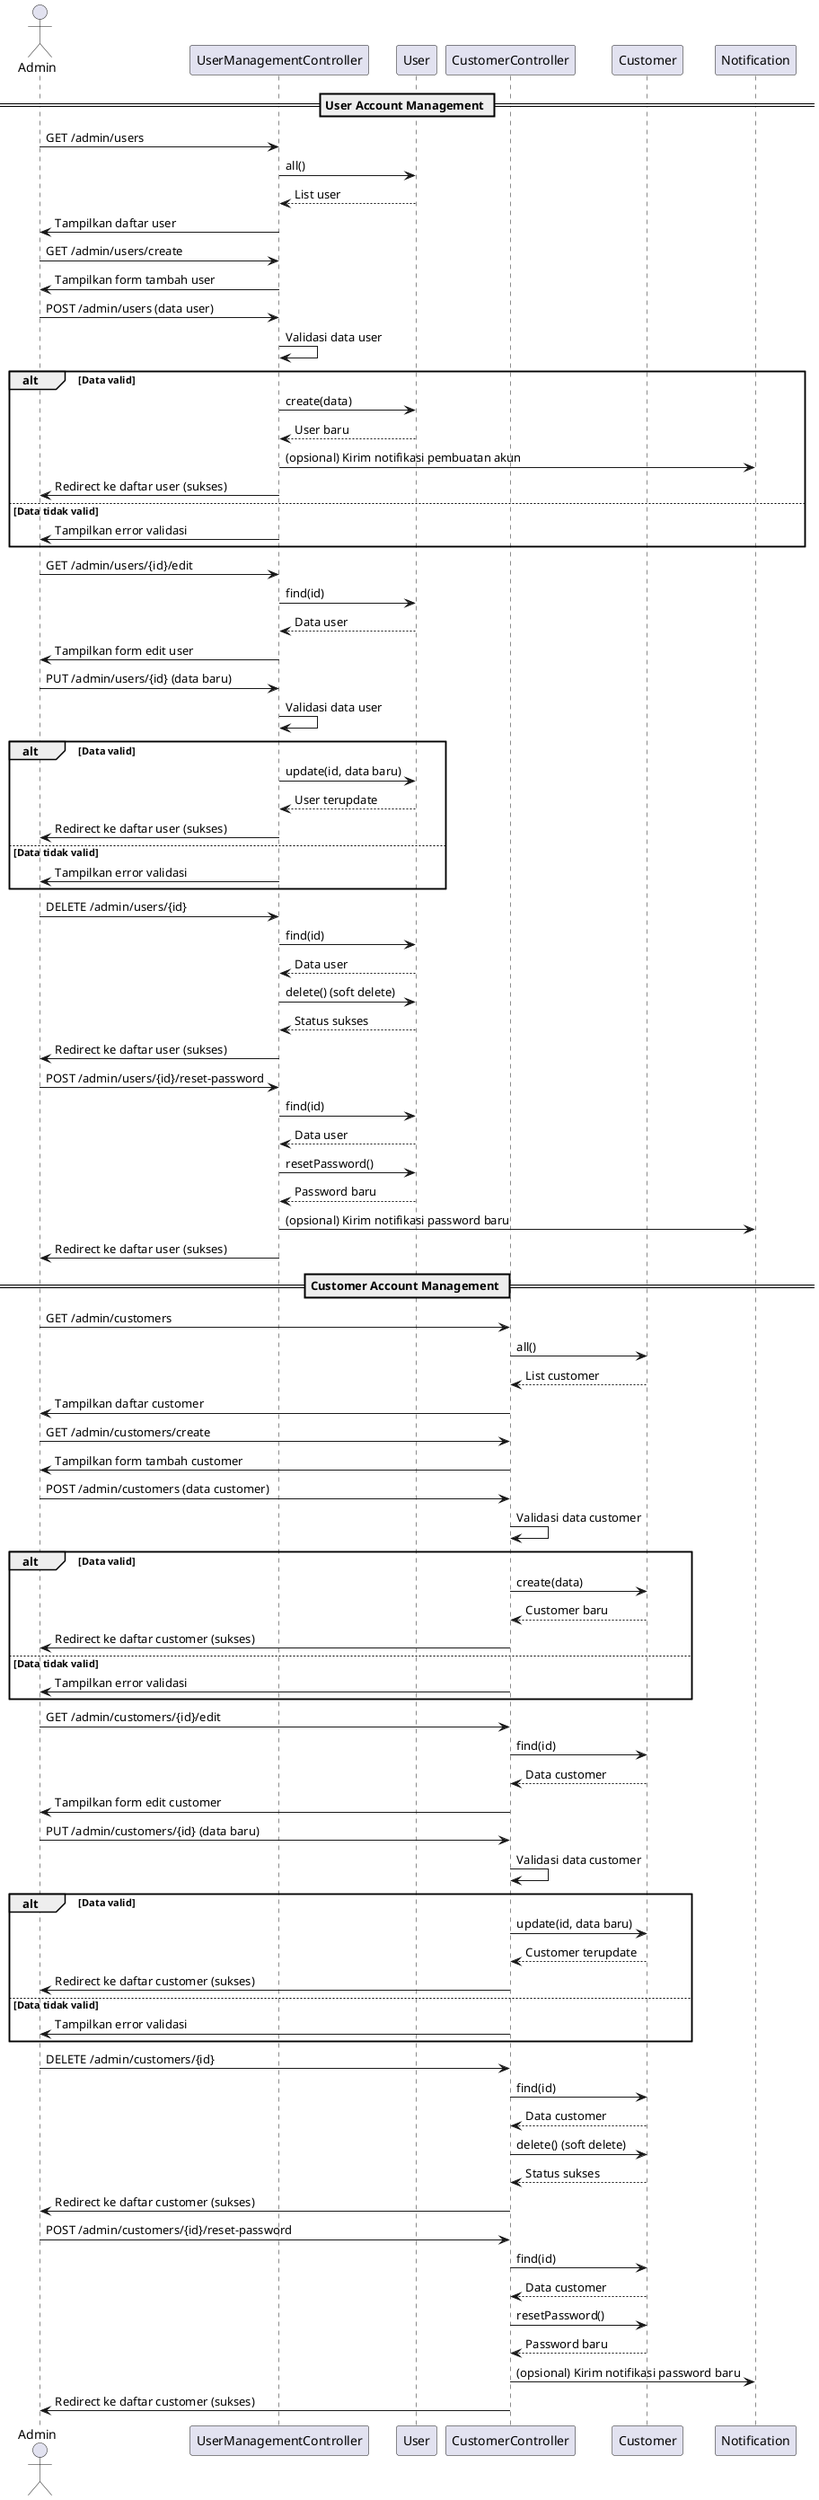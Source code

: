 @startuml Sequence Diagram - User Management (Admin & Customer Account)

actor Admin as Admin
participant "UserManagementController" as UserCtrl
participant "User" as UserModel
participant "CustomerController" as CustCtrl
participant "Customer" as CustModel
participant "Notification" as NotifModel

== User Account Management ==

Admin -> UserCtrl : GET /admin/users
UserCtrl -> UserModel : all()
UserModel --> UserCtrl : List user
UserCtrl -> Admin : Tampilkan daftar user

Admin -> UserCtrl : GET /admin/users/create
UserCtrl -> Admin : Tampilkan form tambah user

Admin -> UserCtrl : POST /admin/users (data user)
UserCtrl -> UserCtrl : Validasi data user
alt Data valid
    UserCtrl -> UserModel : create(data)
    UserModel --> UserCtrl : User baru
    UserCtrl -> NotifModel : (opsional) Kirim notifikasi pembuatan akun
    UserCtrl -> Admin : Redirect ke daftar user (sukses)
else Data tidak valid
    UserCtrl -> Admin : Tampilkan error validasi
end

Admin -> UserCtrl : GET /admin/users/{id}/edit
UserCtrl -> UserModel : find(id)
UserModel --> UserCtrl : Data user
UserCtrl -> Admin : Tampilkan form edit user

Admin -> UserCtrl : PUT /admin/users/{id} (data baru)
UserCtrl -> UserCtrl : Validasi data user
alt Data valid
    UserCtrl -> UserModel : update(id, data baru)
    UserModel --> UserCtrl : User terupdate
    UserCtrl -> Admin : Redirect ke daftar user (sukses)
else Data tidak valid
    UserCtrl -> Admin : Tampilkan error validasi
end

Admin -> UserCtrl : DELETE /admin/users/{id}
UserCtrl -> UserModel : find(id)
UserModel --> UserCtrl : Data user
UserCtrl -> UserModel : delete() (soft delete)
UserModel --> UserCtrl : Status sukses
UserCtrl -> Admin : Redirect ke daftar user (sukses)

Admin -> UserCtrl : POST /admin/users/{id}/reset-password
UserCtrl -> UserModel : find(id)
UserModel --> UserCtrl : Data user
UserCtrl -> UserModel : resetPassword()
UserModel --> UserCtrl : Password baru
UserCtrl -> NotifModel : (opsional) Kirim notifikasi password baru
UserCtrl -> Admin : Redirect ke daftar user (sukses)

== Customer Account Management ==

Admin -> CustCtrl : GET /admin/customers
CustCtrl -> CustModel : all()
CustModel --> CustCtrl : List customer
CustCtrl -> Admin : Tampilkan daftar customer

Admin -> CustCtrl : GET /admin/customers/create
CustCtrl -> Admin : Tampilkan form tambah customer

Admin -> CustCtrl : POST /admin/customers (data customer)
CustCtrl -> CustCtrl : Validasi data customer
alt Data valid
    CustCtrl -> CustModel : create(data)
    CustModel --> CustCtrl : Customer baru
    CustCtrl -> Admin : Redirect ke daftar customer (sukses)
else Data tidak valid
    CustCtrl -> Admin : Tampilkan error validasi
end

Admin -> CustCtrl : GET /admin/customers/{id}/edit
CustCtrl -> CustModel : find(id)
CustModel --> CustCtrl : Data customer
CustCtrl -> Admin : Tampilkan form edit customer

Admin -> CustCtrl : PUT /admin/customers/{id} (data baru)
CustCtrl -> CustCtrl : Validasi data customer
alt Data valid
    CustCtrl -> CustModel : update(id, data baru)
    CustModel --> CustCtrl : Customer terupdate
    CustCtrl -> Admin : Redirect ke daftar customer (sukses)
else Data tidak valid
    CustCtrl -> Admin : Tampilkan error validasi
end

Admin -> CustCtrl : DELETE /admin/customers/{id}
CustCtrl -> CustModel : find(id)
CustModel --> CustCtrl : Data customer
CustCtrl -> CustModel : delete() (soft delete)
CustModel --> CustCtrl : Status sukses
CustCtrl -> Admin : Redirect ke daftar customer (sukses)

Admin -> CustCtrl : POST /admin/customers/{id}/reset-password
CustCtrl -> CustModel : find(id)
CustModel --> CustCtrl : Data customer
CustCtrl -> CustModel : resetPassword()
CustModel --> CustCtrl : Password baru
CustCtrl -> NotifModel : (opsional) Kirim notifikasi password baru
CustCtrl -> Admin : Redirect ke daftar customer (sukses)

@enduml